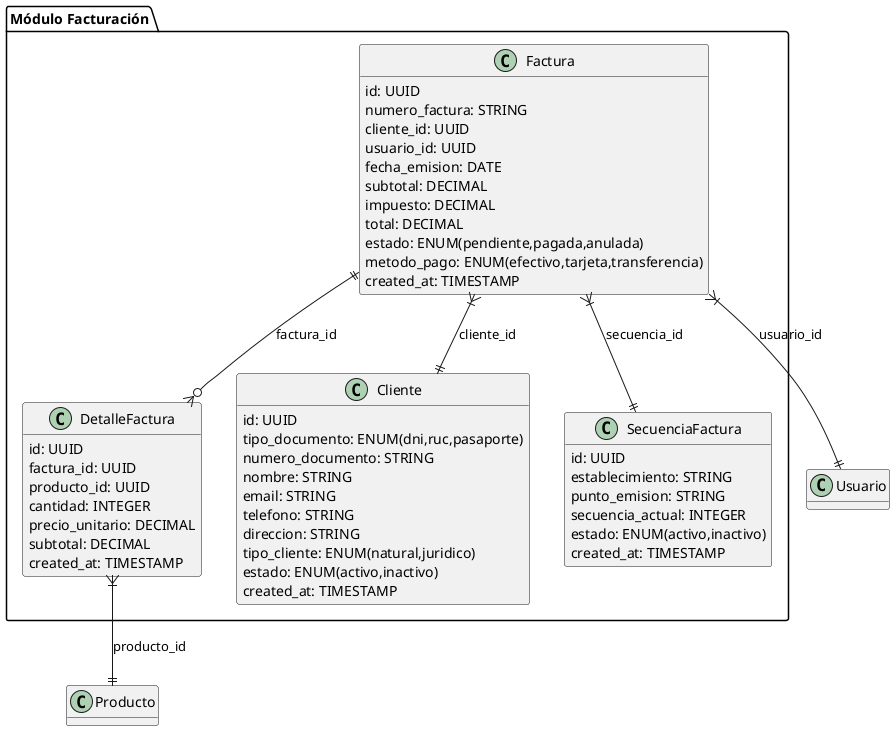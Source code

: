 @startuml Modulo_Facturacion

!define TABLE_ENTITY class
hide methods
hide stereotypes

package "Módulo Facturación" {
  TABLE_ENTITY Factura {
    {field} id: UUID
    {field} numero_factura: STRING
    {field} cliente_id: UUID
    {field} usuario_id: UUID
    {field} fecha_emision: DATE
    {field} subtotal: DECIMAL
    {field} impuesto: DECIMAL
    {field} total: DECIMAL
    {field} estado: ENUM(pendiente,pagada,anulada)
    {field} metodo_pago: ENUM(efectivo,tarjeta,transferencia)
    {field} created_at: TIMESTAMP
  }

  TABLE_ENTITY DetalleFactura {
    {field} id: UUID
    {field} factura_id: UUID
    {field} producto_id: UUID
    {field} cantidad: INTEGER
    {field} precio_unitario: DECIMAL
    {field} subtotal: DECIMAL
    {field} created_at: TIMESTAMP
  }

  TABLE_ENTITY Cliente {
    {field} id: UUID
    {field} tipo_documento: ENUM(dni,ruc,pasaporte)
    {field} numero_documento: STRING
    {field} nombre: STRING
    {field} email: STRING
    {field} telefono: STRING
    {field} direccion: STRING
    {field} tipo_cliente: ENUM(natural,juridico)
    {field} estado: ENUM(activo,inactivo)
    {field} created_at: TIMESTAMP
  }

  TABLE_ENTITY SecuenciaFactura {
    {field} id: UUID
    {field} establecimiento: STRING
    {field} punto_emision: STRING
    {field} secuencia_actual: INTEGER
    {field} estado: ENUM(activo,inactivo)
    {field} created_at: TIMESTAMP
  }
}

' Relaciones
Factura }|--|| Cliente : cliente_id
Factura }|--|| Usuario : usuario_id
Factura ||--o{ DetalleFactura : factura_id
DetalleFactura }|--|| Producto : producto_id
Factura }|--|| SecuenciaFactura : secuencia_id

@enduml